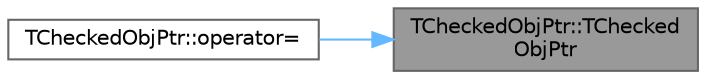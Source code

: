 digraph "TCheckedObjPtr::TCheckedObjPtr"
{
 // INTERACTIVE_SVG=YES
 // LATEX_PDF_SIZE
  bgcolor="transparent";
  edge [fontname=Helvetica,fontsize=10,labelfontname=Helvetica,labelfontsize=10];
  node [fontname=Helvetica,fontsize=10,shape=box,height=0.2,width=0.4];
  rankdir="RL";
  Node1 [id="Node000001",label="TCheckedObjPtr::TChecked\lObjPtr",height=0.2,width=0.4,color="gray40", fillcolor="grey60", style="filled", fontcolor="black",tooltip=" "];
  Node1 -> Node2 [id="edge1_Node000001_Node000002",dir="back",color="steelblue1",style="solid",tooltip=" "];
  Node2 [id="Node000002",label="TCheckedObjPtr::operator=",height=0.2,width=0.4,color="grey40", fillcolor="white", style="filled",URL="$d7/d81/classTCheckedObjPtr.html#a8b86d890dcf63c736e59dee424f26097",tooltip="Assigns a value to the object pointer."];
}
